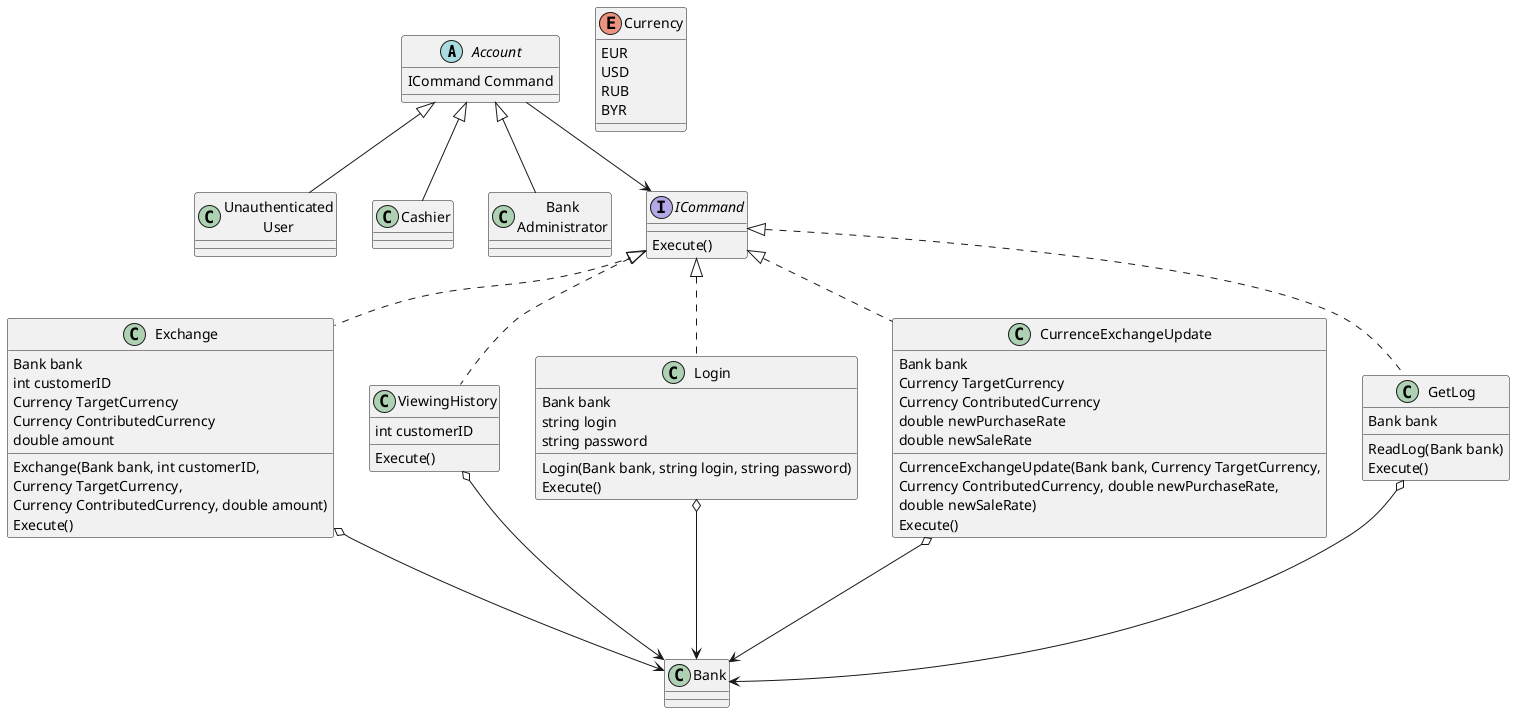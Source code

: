 @startuml
abstract class Account
class Unauthenticated\nUser
class Cashier
class Bank\nAdministrator
class Exchange
class ViewingHistory
class Login
class CurrenceExchangeUpdate
class GetLog
class Bank
interface ICommand

enum Currency 
{
    EUR
    USD
    RUB
    BYR
}

interface ICommand
{
    Execute()
}

class ViewingHistory
{
    int customerID
    
    Execute()
}

class Exchange
{
    Bank bank
    int customerID
    Currency TargetCurrency
    Currency ContributedCurrency
    double amount
    
    Exchange(Bank bank, int customerID,\nCurrency TargetCurrency,\nCurrency ContributedCurrency, double amount)
    Execute()
}

class GetLog
{
    Bank bank
    
    ReadLog(Bank bank)
    Execute()
}

class CurrenceExchangeUpdate
{
    Bank bank
    Currency TargetCurrency
    Currency ContributedCurrency
    double newPurchaseRate
    double newSaleRate
    
    CurrenceExchangeUpdate(Bank bank, Currency TargetCurrency,\nCurrency ContributedCurrency, double newPurchaseRate,\ndouble newSaleRate)
    Execute()
}

class Login
{
    Bank bank
    string login
    string password
    
    Login(Bank bank, string login, string password)
    Execute()
}

abstract class Account
{
    ICommand Сommand
}

Account --> ICommand

Account <|-- Unauthenticated\nUser
Account <|-- Cashier
Account <|-- Bank\nAdministrator

ICommand <|.. Login
ICommand <|.. CurrenceExchangeUpdate
ICommand <|.. GetLog
ICommand <|.. Exchange
ICommand <|.. ViewingHistory

Login o---> Bank
CurrenceExchangeUpdate o---> Bank
GetLog o---> Bank
Exchange o---> Bank
ViewingHistory o---> Bank

@enduml

List <|-- AbstractList
Collection <|-- AbstractCollection

Collection <|- List
AbstractCollection <|- AbstractList
AbstractList <|-- ArrayList

class ArrayList {
Object[] elementData
size()
}